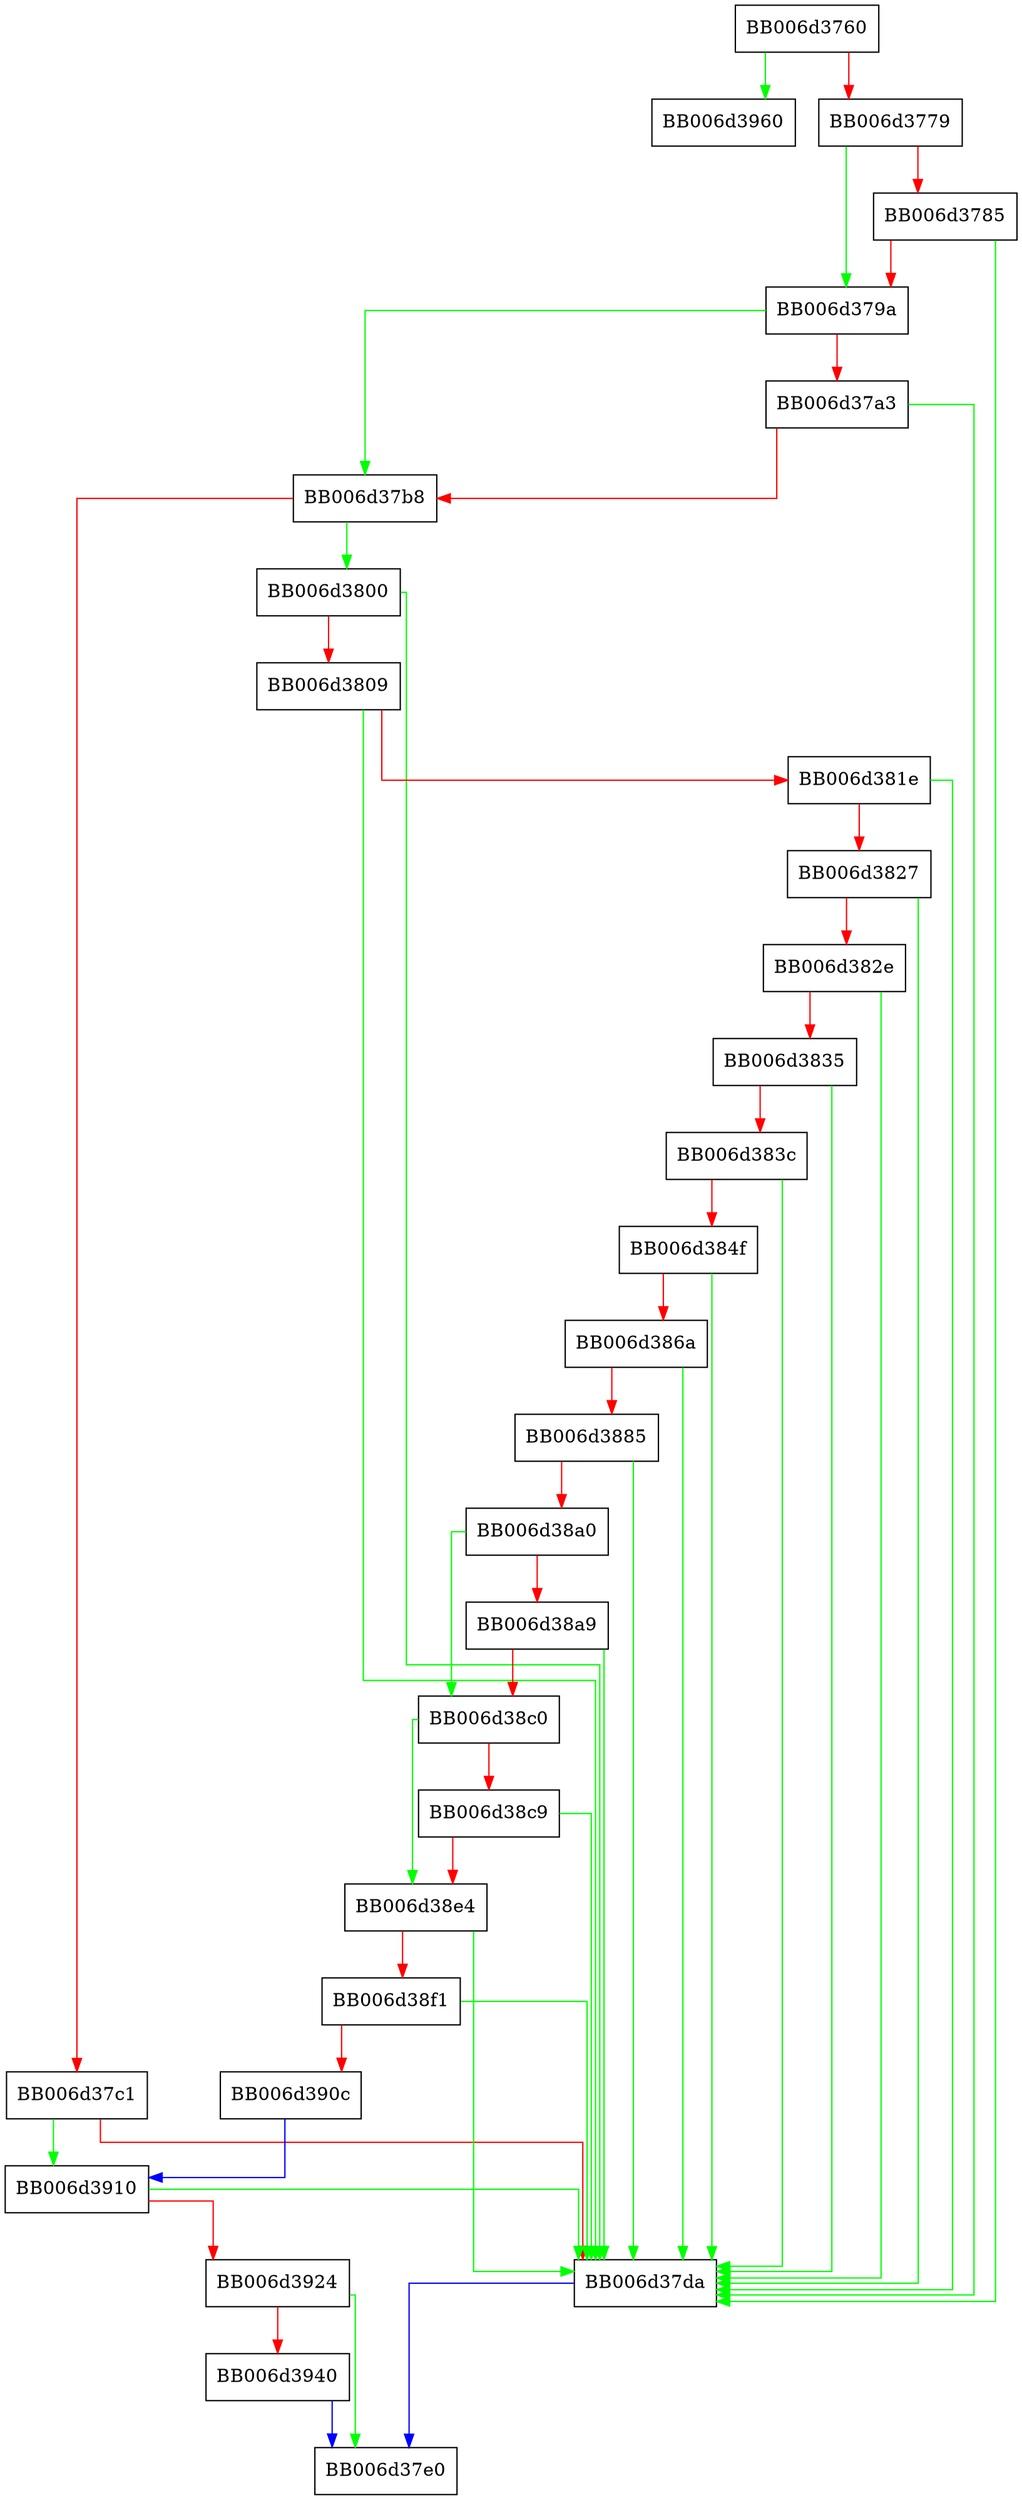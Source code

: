 digraph ec_gen_set_group_from_params {
  node [shape="box"];
  graph [splines=ortho];
  BB006d3760 -> BB006d3960 [color="green"];
  BB006d3760 -> BB006d3779 [color="red"];
  BB006d3779 -> BB006d379a [color="green"];
  BB006d3779 -> BB006d3785 [color="red"];
  BB006d3785 -> BB006d37da [color="green"];
  BB006d3785 -> BB006d379a [color="red"];
  BB006d379a -> BB006d37b8 [color="green"];
  BB006d379a -> BB006d37a3 [color="red"];
  BB006d37a3 -> BB006d37da [color="green"];
  BB006d37a3 -> BB006d37b8 [color="red"];
  BB006d37b8 -> BB006d3800 [color="green"];
  BB006d37b8 -> BB006d37c1 [color="red"];
  BB006d37c1 -> BB006d3910 [color="green"];
  BB006d37c1 -> BB006d37da [color="red"];
  BB006d37da -> BB006d37e0 [color="blue"];
  BB006d3800 -> BB006d37da [color="green"];
  BB006d3800 -> BB006d3809 [color="red"];
  BB006d3809 -> BB006d37da [color="green"];
  BB006d3809 -> BB006d381e [color="red"];
  BB006d381e -> BB006d37da [color="green"];
  BB006d381e -> BB006d3827 [color="red"];
  BB006d3827 -> BB006d37da [color="green"];
  BB006d3827 -> BB006d382e [color="red"];
  BB006d382e -> BB006d37da [color="green"];
  BB006d382e -> BB006d3835 [color="red"];
  BB006d3835 -> BB006d37da [color="green"];
  BB006d3835 -> BB006d383c [color="red"];
  BB006d383c -> BB006d37da [color="green"];
  BB006d383c -> BB006d384f [color="red"];
  BB006d384f -> BB006d37da [color="green"];
  BB006d384f -> BB006d386a [color="red"];
  BB006d386a -> BB006d37da [color="green"];
  BB006d386a -> BB006d3885 [color="red"];
  BB006d3885 -> BB006d37da [color="green"];
  BB006d3885 -> BB006d38a0 [color="red"];
  BB006d38a0 -> BB006d38c0 [color="green"];
  BB006d38a0 -> BB006d38a9 [color="red"];
  BB006d38a9 -> BB006d37da [color="green"];
  BB006d38a9 -> BB006d38c0 [color="red"];
  BB006d38c0 -> BB006d38e4 [color="green"];
  BB006d38c0 -> BB006d38c9 [color="red"];
  BB006d38c9 -> BB006d37da [color="green"];
  BB006d38c9 -> BB006d38e4 [color="red"];
  BB006d38e4 -> BB006d37da [color="green"];
  BB006d38e4 -> BB006d38f1 [color="red"];
  BB006d38f1 -> BB006d37da [color="green"];
  BB006d38f1 -> BB006d390c [color="red"];
  BB006d390c -> BB006d3910 [color="blue"];
  BB006d3910 -> BB006d37da [color="green"];
  BB006d3910 -> BB006d3924 [color="red"];
  BB006d3924 -> BB006d37e0 [color="green"];
  BB006d3924 -> BB006d3940 [color="red"];
  BB006d3940 -> BB006d37e0 [color="blue"];
}